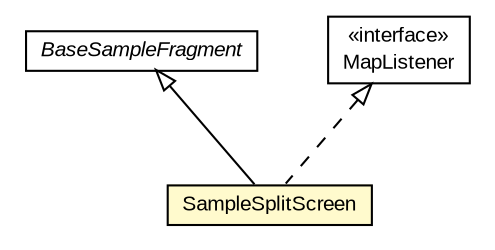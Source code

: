 #!/usr/local/bin/dot
#
# Class diagram 
# Generated by UMLGraph version R5_6-24-gf6e263 (http://www.umlgraph.org/)
#

digraph G {
	edge [fontname="arial",fontsize=10,labelfontname="arial",labelfontsize=10];
	node [fontname="arial",fontsize=10,shape=plaintext];
	nodesep=0.25;
	ranksep=0.5;
	// org.osmdroid.samplefragments.BaseSampleFragment
	c274104 [label=<<table title="org.osmdroid.samplefragments.BaseSampleFragment" border="0" cellborder="1" cellspacing="0" cellpadding="2" port="p" href="../BaseSampleFragment.html">
		<tr><td><table border="0" cellspacing="0" cellpadding="1">
<tr><td align="center" balign="center"><font face="arial italic"> BaseSampleFragment </font></td></tr>
		</table></td></tr>
		</table>>, URL="../BaseSampleFragment.html", fontname="arial", fontcolor="black", fontsize=10.0];
	// org.osmdroid.samplefragments.layouts.SampleSplitScreen
	c274192 [label=<<table title="org.osmdroid.samplefragments.layouts.SampleSplitScreen" border="0" cellborder="1" cellspacing="0" cellpadding="2" port="p" bgcolor="lemonChiffon" href="./SampleSplitScreen.html">
		<tr><td><table border="0" cellspacing="0" cellpadding="1">
<tr><td align="center" balign="center"> SampleSplitScreen </td></tr>
		</table></td></tr>
		</table>>, URL="./SampleSplitScreen.html", fontname="arial", fontcolor="black", fontsize=10.0];
	// org.osmdroid.events.MapListener
	c274274 [label=<<table title="org.osmdroid.events.MapListener" border="0" cellborder="1" cellspacing="0" cellpadding="2" port="p" href="../../events/MapListener.html">
		<tr><td><table border="0" cellspacing="0" cellpadding="1">
<tr><td align="center" balign="center"> &#171;interface&#187; </td></tr>
<tr><td align="center" balign="center"> MapListener </td></tr>
		</table></td></tr>
		</table>>, URL="../../events/MapListener.html", fontname="arial", fontcolor="black", fontsize=10.0];
	//org.osmdroid.samplefragments.layouts.SampleSplitScreen extends org.osmdroid.samplefragments.BaseSampleFragment
	c274104:p -> c274192:p [dir=back,arrowtail=empty];
	//org.osmdroid.samplefragments.layouts.SampleSplitScreen implements org.osmdroid.events.MapListener
	c274274:p -> c274192:p [dir=back,arrowtail=empty,style=dashed];
}

